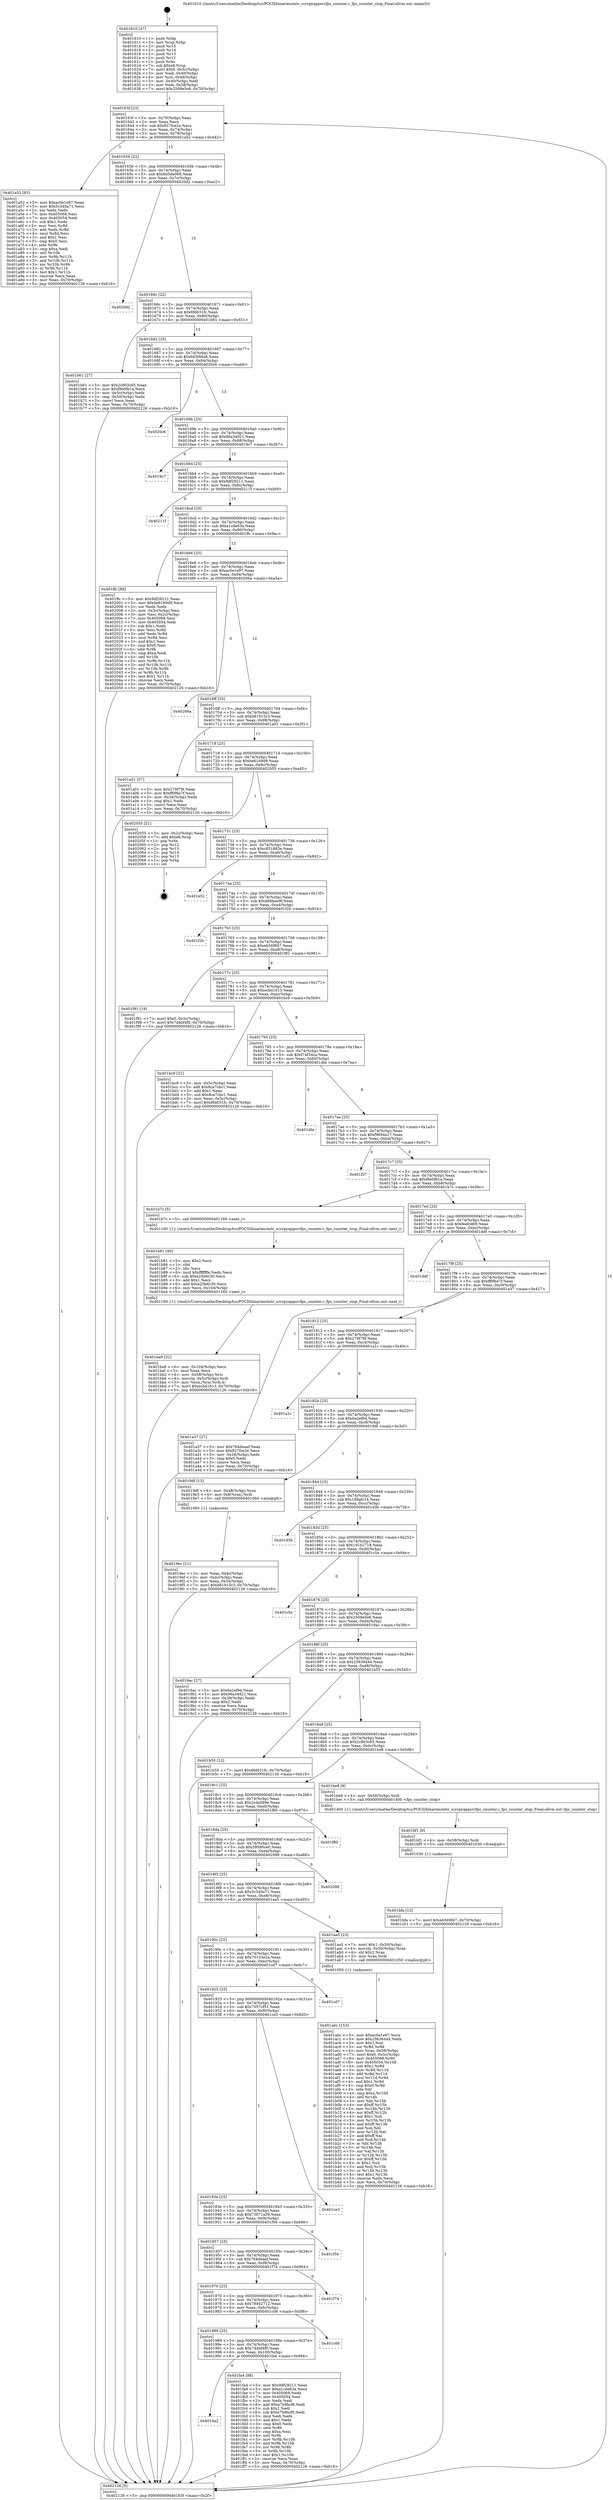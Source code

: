 digraph "0x401610" {
  label = "0x401610 (/mnt/c/Users/mathe/Desktop/tcc/POCII/binaries/extr_scrcpyappsrcfps_counter.c_fps_counter_stop_Final-ollvm.out::main(0))"
  labelloc = "t"
  node[shape=record]

  Entry [label="",width=0.3,height=0.3,shape=circle,fillcolor=black,style=filled]
  "0x40163f" [label="{
     0x40163f [23]\l
     | [instrs]\l
     &nbsp;&nbsp;0x40163f \<+3\>: mov -0x70(%rbp),%eax\l
     &nbsp;&nbsp;0x401642 \<+2\>: mov %eax,%ecx\l
     &nbsp;&nbsp;0x401644 \<+6\>: sub $0x827fce2e,%ecx\l
     &nbsp;&nbsp;0x40164a \<+3\>: mov %eax,-0x74(%rbp)\l
     &nbsp;&nbsp;0x40164d \<+3\>: mov %ecx,-0x78(%rbp)\l
     &nbsp;&nbsp;0x401650 \<+6\>: je 0000000000401a52 \<main+0x442\>\l
  }"]
  "0x401a52" [label="{
     0x401a52 [83]\l
     | [instrs]\l
     &nbsp;&nbsp;0x401a52 \<+5\>: mov $0xac0e1e97,%eax\l
     &nbsp;&nbsp;0x401a57 \<+5\>: mov $0x5c340a71,%ecx\l
     &nbsp;&nbsp;0x401a5c \<+2\>: xor %edx,%edx\l
     &nbsp;&nbsp;0x401a5e \<+7\>: mov 0x405068,%esi\l
     &nbsp;&nbsp;0x401a65 \<+7\>: mov 0x405054,%edi\l
     &nbsp;&nbsp;0x401a6c \<+3\>: sub $0x1,%edx\l
     &nbsp;&nbsp;0x401a6f \<+3\>: mov %esi,%r8d\l
     &nbsp;&nbsp;0x401a72 \<+3\>: add %edx,%r8d\l
     &nbsp;&nbsp;0x401a75 \<+4\>: imul %r8d,%esi\l
     &nbsp;&nbsp;0x401a79 \<+3\>: and $0x1,%esi\l
     &nbsp;&nbsp;0x401a7c \<+3\>: cmp $0x0,%esi\l
     &nbsp;&nbsp;0x401a7f \<+4\>: sete %r9b\l
     &nbsp;&nbsp;0x401a83 \<+3\>: cmp $0xa,%edi\l
     &nbsp;&nbsp;0x401a86 \<+4\>: setl %r10b\l
     &nbsp;&nbsp;0x401a8a \<+3\>: mov %r9b,%r11b\l
     &nbsp;&nbsp;0x401a8d \<+3\>: and %r10b,%r11b\l
     &nbsp;&nbsp;0x401a90 \<+3\>: xor %r10b,%r9b\l
     &nbsp;&nbsp;0x401a93 \<+3\>: or %r9b,%r11b\l
     &nbsp;&nbsp;0x401a96 \<+4\>: test $0x1,%r11b\l
     &nbsp;&nbsp;0x401a9a \<+3\>: cmovne %ecx,%eax\l
     &nbsp;&nbsp;0x401a9d \<+3\>: mov %eax,-0x70(%rbp)\l
     &nbsp;&nbsp;0x401aa0 \<+5\>: jmp 0000000000402126 \<main+0xb16\>\l
  }"]
  "0x401656" [label="{
     0x401656 [22]\l
     | [instrs]\l
     &nbsp;&nbsp;0x401656 \<+5\>: jmp 000000000040165b \<main+0x4b\>\l
     &nbsp;&nbsp;0x40165b \<+3\>: mov -0x74(%rbp),%eax\l
     &nbsp;&nbsp;0x40165e \<+5\>: sub $0x8d5de069,%eax\l
     &nbsp;&nbsp;0x401663 \<+3\>: mov %eax,-0x7c(%rbp)\l
     &nbsp;&nbsp;0x401666 \<+6\>: je 00000000004020d2 \<main+0xac2\>\l
  }"]
  Exit [label="",width=0.3,height=0.3,shape=circle,fillcolor=black,style=filled,peripheries=2]
  "0x4020d2" [label="{
     0x4020d2\l
  }", style=dashed]
  "0x40166c" [label="{
     0x40166c [22]\l
     | [instrs]\l
     &nbsp;&nbsp;0x40166c \<+5\>: jmp 0000000000401671 \<main+0x61\>\l
     &nbsp;&nbsp;0x401671 \<+3\>: mov -0x74(%rbp),%eax\l
     &nbsp;&nbsp;0x401674 \<+5\>: sub $0x8fd631fc,%eax\l
     &nbsp;&nbsp;0x401679 \<+3\>: mov %eax,-0x80(%rbp)\l
     &nbsp;&nbsp;0x40167c \<+6\>: je 0000000000401b61 \<main+0x551\>\l
  }"]
  "0x4019a2" [label="{
     0x4019a2\l
  }", style=dashed]
  "0x401b61" [label="{
     0x401b61 [27]\l
     | [instrs]\l
     &nbsp;&nbsp;0x401b61 \<+5\>: mov $0x2c803c65,%eax\l
     &nbsp;&nbsp;0x401b66 \<+5\>: mov $0xf9e0fb1a,%ecx\l
     &nbsp;&nbsp;0x401b6b \<+3\>: mov -0x5c(%rbp),%edx\l
     &nbsp;&nbsp;0x401b6e \<+3\>: cmp -0x50(%rbp),%edx\l
     &nbsp;&nbsp;0x401b71 \<+3\>: cmovl %ecx,%eax\l
     &nbsp;&nbsp;0x401b74 \<+3\>: mov %eax,-0x70(%rbp)\l
     &nbsp;&nbsp;0x401b77 \<+5\>: jmp 0000000000402126 \<main+0xb16\>\l
  }"]
  "0x401682" [label="{
     0x401682 [25]\l
     | [instrs]\l
     &nbsp;&nbsp;0x401682 \<+5\>: jmp 0000000000401687 \<main+0x77\>\l
     &nbsp;&nbsp;0x401687 \<+3\>: mov -0x74(%rbp),%eax\l
     &nbsp;&nbsp;0x40168a \<+5\>: sub $0x943f46a8,%eax\l
     &nbsp;&nbsp;0x40168f \<+6\>: mov %eax,-0x84(%rbp)\l
     &nbsp;&nbsp;0x401695 \<+6\>: je 00000000004020c6 \<main+0xab6\>\l
  }"]
  "0x401fa4" [label="{
     0x401fa4 [88]\l
     | [instrs]\l
     &nbsp;&nbsp;0x401fa4 \<+5\>: mov $0x9df29211,%eax\l
     &nbsp;&nbsp;0x401fa9 \<+5\>: mov $0xa1cde63a,%ecx\l
     &nbsp;&nbsp;0x401fae \<+7\>: mov 0x405068,%edx\l
     &nbsp;&nbsp;0x401fb5 \<+7\>: mov 0x405054,%esi\l
     &nbsp;&nbsp;0x401fbc \<+2\>: mov %edx,%edi\l
     &nbsp;&nbsp;0x401fbe \<+6\>: add $0xe7b9bcf6,%edi\l
     &nbsp;&nbsp;0x401fc4 \<+3\>: sub $0x1,%edi\l
     &nbsp;&nbsp;0x401fc7 \<+6\>: sub $0xe7b9bcf6,%edi\l
     &nbsp;&nbsp;0x401fcd \<+3\>: imul %edi,%edx\l
     &nbsp;&nbsp;0x401fd0 \<+3\>: and $0x1,%edx\l
     &nbsp;&nbsp;0x401fd3 \<+3\>: cmp $0x0,%edx\l
     &nbsp;&nbsp;0x401fd6 \<+4\>: sete %r8b\l
     &nbsp;&nbsp;0x401fda \<+3\>: cmp $0xa,%esi\l
     &nbsp;&nbsp;0x401fdd \<+4\>: setl %r9b\l
     &nbsp;&nbsp;0x401fe1 \<+3\>: mov %r8b,%r10b\l
     &nbsp;&nbsp;0x401fe4 \<+3\>: and %r9b,%r10b\l
     &nbsp;&nbsp;0x401fe7 \<+3\>: xor %r9b,%r8b\l
     &nbsp;&nbsp;0x401fea \<+3\>: or %r8b,%r10b\l
     &nbsp;&nbsp;0x401fed \<+4\>: test $0x1,%r10b\l
     &nbsp;&nbsp;0x401ff1 \<+3\>: cmovne %ecx,%eax\l
     &nbsp;&nbsp;0x401ff4 \<+3\>: mov %eax,-0x70(%rbp)\l
     &nbsp;&nbsp;0x401ff7 \<+5\>: jmp 0000000000402126 \<main+0xb16\>\l
  }"]
  "0x4020c6" [label="{
     0x4020c6\l
  }", style=dashed]
  "0x40169b" [label="{
     0x40169b [25]\l
     | [instrs]\l
     &nbsp;&nbsp;0x40169b \<+5\>: jmp 00000000004016a0 \<main+0x90\>\l
     &nbsp;&nbsp;0x4016a0 \<+3\>: mov -0x74(%rbp),%eax\l
     &nbsp;&nbsp;0x4016a3 \<+5\>: sub $0x96a34921,%eax\l
     &nbsp;&nbsp;0x4016a8 \<+6\>: mov %eax,-0x88(%rbp)\l
     &nbsp;&nbsp;0x4016ae \<+6\>: je 00000000004019c7 \<main+0x3b7\>\l
  }"]
  "0x401989" [label="{
     0x401989 [25]\l
     | [instrs]\l
     &nbsp;&nbsp;0x401989 \<+5\>: jmp 000000000040198e \<main+0x37e\>\l
     &nbsp;&nbsp;0x40198e \<+3\>: mov -0x74(%rbp),%eax\l
     &nbsp;&nbsp;0x401991 \<+5\>: sub $0x7d4bf4f0,%eax\l
     &nbsp;&nbsp;0x401996 \<+6\>: mov %eax,-0x100(%rbp)\l
     &nbsp;&nbsp;0x40199c \<+6\>: je 0000000000401fa4 \<main+0x994\>\l
  }"]
  "0x4019c7" [label="{
     0x4019c7\l
  }", style=dashed]
  "0x4016b4" [label="{
     0x4016b4 [25]\l
     | [instrs]\l
     &nbsp;&nbsp;0x4016b4 \<+5\>: jmp 00000000004016b9 \<main+0xa9\>\l
     &nbsp;&nbsp;0x4016b9 \<+3\>: mov -0x74(%rbp),%eax\l
     &nbsp;&nbsp;0x4016bc \<+5\>: sub $0x9df29211,%eax\l
     &nbsp;&nbsp;0x4016c1 \<+6\>: mov %eax,-0x8c(%rbp)\l
     &nbsp;&nbsp;0x4016c7 \<+6\>: je 000000000040211f \<main+0xb0f\>\l
  }"]
  "0x401c06" [label="{
     0x401c06\l
  }", style=dashed]
  "0x40211f" [label="{
     0x40211f\l
  }", style=dashed]
  "0x4016cd" [label="{
     0x4016cd [25]\l
     | [instrs]\l
     &nbsp;&nbsp;0x4016cd \<+5\>: jmp 00000000004016d2 \<main+0xc2\>\l
     &nbsp;&nbsp;0x4016d2 \<+3\>: mov -0x74(%rbp),%eax\l
     &nbsp;&nbsp;0x4016d5 \<+5\>: sub $0xa1cde63a,%eax\l
     &nbsp;&nbsp;0x4016da \<+6\>: mov %eax,-0x90(%rbp)\l
     &nbsp;&nbsp;0x4016e0 \<+6\>: je 0000000000401ffc \<main+0x9ec\>\l
  }"]
  "0x401970" [label="{
     0x401970 [25]\l
     | [instrs]\l
     &nbsp;&nbsp;0x401970 \<+5\>: jmp 0000000000401975 \<main+0x365\>\l
     &nbsp;&nbsp;0x401975 \<+3\>: mov -0x74(%rbp),%eax\l
     &nbsp;&nbsp;0x401978 \<+5\>: sub $0x78442712,%eax\l
     &nbsp;&nbsp;0x40197d \<+6\>: mov %eax,-0xfc(%rbp)\l
     &nbsp;&nbsp;0x401983 \<+6\>: je 0000000000401c06 \<main+0x5f6\>\l
  }"]
  "0x401ffc" [label="{
     0x401ffc [89]\l
     | [instrs]\l
     &nbsp;&nbsp;0x401ffc \<+5\>: mov $0x9df29211,%eax\l
     &nbsp;&nbsp;0x402001 \<+5\>: mov $0xbe6169d9,%ecx\l
     &nbsp;&nbsp;0x402006 \<+2\>: xor %edx,%edx\l
     &nbsp;&nbsp;0x402008 \<+3\>: mov -0x3c(%rbp),%esi\l
     &nbsp;&nbsp;0x40200b \<+3\>: mov %esi,-0x2c(%rbp)\l
     &nbsp;&nbsp;0x40200e \<+7\>: mov 0x405068,%esi\l
     &nbsp;&nbsp;0x402015 \<+7\>: mov 0x405054,%edi\l
     &nbsp;&nbsp;0x40201c \<+3\>: sub $0x1,%edx\l
     &nbsp;&nbsp;0x40201f \<+3\>: mov %esi,%r8d\l
     &nbsp;&nbsp;0x402022 \<+3\>: add %edx,%r8d\l
     &nbsp;&nbsp;0x402025 \<+4\>: imul %r8d,%esi\l
     &nbsp;&nbsp;0x402029 \<+3\>: and $0x1,%esi\l
     &nbsp;&nbsp;0x40202c \<+3\>: cmp $0x0,%esi\l
     &nbsp;&nbsp;0x40202f \<+4\>: sete %r9b\l
     &nbsp;&nbsp;0x402033 \<+3\>: cmp $0xa,%edi\l
     &nbsp;&nbsp;0x402036 \<+4\>: setl %r10b\l
     &nbsp;&nbsp;0x40203a \<+3\>: mov %r9b,%r11b\l
     &nbsp;&nbsp;0x40203d \<+3\>: and %r10b,%r11b\l
     &nbsp;&nbsp;0x402040 \<+3\>: xor %r10b,%r9b\l
     &nbsp;&nbsp;0x402043 \<+3\>: or %r9b,%r11b\l
     &nbsp;&nbsp;0x402046 \<+4\>: test $0x1,%r11b\l
     &nbsp;&nbsp;0x40204a \<+3\>: cmovne %ecx,%eax\l
     &nbsp;&nbsp;0x40204d \<+3\>: mov %eax,-0x70(%rbp)\l
     &nbsp;&nbsp;0x402050 \<+5\>: jmp 0000000000402126 \<main+0xb16\>\l
  }"]
  "0x4016e6" [label="{
     0x4016e6 [25]\l
     | [instrs]\l
     &nbsp;&nbsp;0x4016e6 \<+5\>: jmp 00000000004016eb \<main+0xdb\>\l
     &nbsp;&nbsp;0x4016eb \<+3\>: mov -0x74(%rbp),%eax\l
     &nbsp;&nbsp;0x4016ee \<+5\>: sub $0xac0e1e97,%eax\l
     &nbsp;&nbsp;0x4016f3 \<+6\>: mov %eax,-0x94(%rbp)\l
     &nbsp;&nbsp;0x4016f9 \<+6\>: je 000000000040206a \<main+0xa5a\>\l
  }"]
  "0x401f74" [label="{
     0x401f74\l
  }", style=dashed]
  "0x40206a" [label="{
     0x40206a\l
  }", style=dashed]
  "0x4016ff" [label="{
     0x4016ff [25]\l
     | [instrs]\l
     &nbsp;&nbsp;0x4016ff \<+5\>: jmp 0000000000401704 \<main+0xf4\>\l
     &nbsp;&nbsp;0x401704 \<+3\>: mov -0x74(%rbp),%eax\l
     &nbsp;&nbsp;0x401707 \<+5\>: sub $0xb81915c3,%eax\l
     &nbsp;&nbsp;0x40170c \<+6\>: mov %eax,-0x98(%rbp)\l
     &nbsp;&nbsp;0x401712 \<+6\>: je 0000000000401a01 \<main+0x3f1\>\l
  }"]
  "0x401957" [label="{
     0x401957 [25]\l
     | [instrs]\l
     &nbsp;&nbsp;0x401957 \<+5\>: jmp 000000000040195c \<main+0x34c\>\l
     &nbsp;&nbsp;0x40195c \<+3\>: mov -0x74(%rbp),%eax\l
     &nbsp;&nbsp;0x40195f \<+5\>: sub $0x764deaaf,%eax\l
     &nbsp;&nbsp;0x401964 \<+6\>: mov %eax,-0xf8(%rbp)\l
     &nbsp;&nbsp;0x40196a \<+6\>: je 0000000000401f74 \<main+0x964\>\l
  }"]
  "0x401a01" [label="{
     0x401a01 [27]\l
     | [instrs]\l
     &nbsp;&nbsp;0x401a01 \<+5\>: mov $0x279f7f9,%eax\l
     &nbsp;&nbsp;0x401a06 \<+5\>: mov $0xff0f6e7f,%ecx\l
     &nbsp;&nbsp;0x401a0b \<+3\>: mov -0x34(%rbp),%edx\l
     &nbsp;&nbsp;0x401a0e \<+3\>: cmp $0x1,%edx\l
     &nbsp;&nbsp;0x401a11 \<+3\>: cmovl %ecx,%eax\l
     &nbsp;&nbsp;0x401a14 \<+3\>: mov %eax,-0x70(%rbp)\l
     &nbsp;&nbsp;0x401a17 \<+5\>: jmp 0000000000402126 \<main+0xb16\>\l
  }"]
  "0x401718" [label="{
     0x401718 [25]\l
     | [instrs]\l
     &nbsp;&nbsp;0x401718 \<+5\>: jmp 000000000040171d \<main+0x10d\>\l
     &nbsp;&nbsp;0x40171d \<+3\>: mov -0x74(%rbp),%eax\l
     &nbsp;&nbsp;0x401720 \<+5\>: sub $0xbe6169d9,%eax\l
     &nbsp;&nbsp;0x401725 \<+6\>: mov %eax,-0x9c(%rbp)\l
     &nbsp;&nbsp;0x40172b \<+6\>: je 0000000000402055 \<main+0xa45\>\l
  }"]
  "0x401f56" [label="{
     0x401f56\l
  }", style=dashed]
  "0x402055" [label="{
     0x402055 [21]\l
     | [instrs]\l
     &nbsp;&nbsp;0x402055 \<+3\>: mov -0x2c(%rbp),%eax\l
     &nbsp;&nbsp;0x402058 \<+7\>: add $0xe8,%rsp\l
     &nbsp;&nbsp;0x40205f \<+1\>: pop %rbx\l
     &nbsp;&nbsp;0x402060 \<+2\>: pop %r12\l
     &nbsp;&nbsp;0x402062 \<+2\>: pop %r13\l
     &nbsp;&nbsp;0x402064 \<+2\>: pop %r14\l
     &nbsp;&nbsp;0x402066 \<+2\>: pop %r15\l
     &nbsp;&nbsp;0x402068 \<+1\>: pop %rbp\l
     &nbsp;&nbsp;0x402069 \<+1\>: ret\l
  }"]
  "0x401731" [label="{
     0x401731 [25]\l
     | [instrs]\l
     &nbsp;&nbsp;0x401731 \<+5\>: jmp 0000000000401736 \<main+0x126\>\l
     &nbsp;&nbsp;0x401736 \<+3\>: mov -0x74(%rbp),%eax\l
     &nbsp;&nbsp;0x401739 \<+5\>: sub $0xc851883e,%eax\l
     &nbsp;&nbsp;0x40173e \<+6\>: mov %eax,-0xa0(%rbp)\l
     &nbsp;&nbsp;0x401744 \<+6\>: je 0000000000401e52 \<main+0x842\>\l
  }"]
  "0x40193e" [label="{
     0x40193e [25]\l
     | [instrs]\l
     &nbsp;&nbsp;0x40193e \<+5\>: jmp 0000000000401943 \<main+0x333\>\l
     &nbsp;&nbsp;0x401943 \<+3\>: mov -0x74(%rbp),%eax\l
     &nbsp;&nbsp;0x401946 \<+5\>: sub $0x73871a39,%eax\l
     &nbsp;&nbsp;0x40194b \<+6\>: mov %eax,-0xf4(%rbp)\l
     &nbsp;&nbsp;0x401951 \<+6\>: je 0000000000401f56 \<main+0x946\>\l
  }"]
  "0x401e52" [label="{
     0x401e52\l
  }", style=dashed]
  "0x40174a" [label="{
     0x40174a [25]\l
     | [instrs]\l
     &nbsp;&nbsp;0x40174a \<+5\>: jmp 000000000040174f \<main+0x13f\>\l
     &nbsp;&nbsp;0x40174f \<+3\>: mov -0x74(%rbp),%eax\l
     &nbsp;&nbsp;0x401752 \<+5\>: sub $0xd66bae9f,%eax\l
     &nbsp;&nbsp;0x401757 \<+6\>: mov %eax,-0xa4(%rbp)\l
     &nbsp;&nbsp;0x40175d \<+6\>: je 0000000000401f2b \<main+0x91b\>\l
  }"]
  "0x401ce3" [label="{
     0x401ce3\l
  }", style=dashed]
  "0x401f2b" [label="{
     0x401f2b\l
  }", style=dashed]
  "0x401763" [label="{
     0x401763 [25]\l
     | [instrs]\l
     &nbsp;&nbsp;0x401763 \<+5\>: jmp 0000000000401768 \<main+0x158\>\l
     &nbsp;&nbsp;0x401768 \<+3\>: mov -0x74(%rbp),%eax\l
     &nbsp;&nbsp;0x40176b \<+5\>: sub $0xeb569f47,%eax\l
     &nbsp;&nbsp;0x401770 \<+6\>: mov %eax,-0xa8(%rbp)\l
     &nbsp;&nbsp;0x401776 \<+6\>: je 0000000000401f91 \<main+0x981\>\l
  }"]
  "0x401925" [label="{
     0x401925 [25]\l
     | [instrs]\l
     &nbsp;&nbsp;0x401925 \<+5\>: jmp 000000000040192a \<main+0x31a\>\l
     &nbsp;&nbsp;0x40192a \<+3\>: mov -0x74(%rbp),%eax\l
     &nbsp;&nbsp;0x40192d \<+5\>: sub $0x7057cf51,%eax\l
     &nbsp;&nbsp;0x401932 \<+6\>: mov %eax,-0xf0(%rbp)\l
     &nbsp;&nbsp;0x401938 \<+6\>: je 0000000000401ce3 \<main+0x6d3\>\l
  }"]
  "0x401f91" [label="{
     0x401f91 [19]\l
     | [instrs]\l
     &nbsp;&nbsp;0x401f91 \<+7\>: movl $0x0,-0x3c(%rbp)\l
     &nbsp;&nbsp;0x401f98 \<+7\>: movl $0x7d4bf4f0,-0x70(%rbp)\l
     &nbsp;&nbsp;0x401f9f \<+5\>: jmp 0000000000402126 \<main+0xb16\>\l
  }"]
  "0x40177c" [label="{
     0x40177c [25]\l
     | [instrs]\l
     &nbsp;&nbsp;0x40177c \<+5\>: jmp 0000000000401781 \<main+0x171\>\l
     &nbsp;&nbsp;0x401781 \<+3\>: mov -0x74(%rbp),%eax\l
     &nbsp;&nbsp;0x401784 \<+5\>: sub $0xecbd1613,%eax\l
     &nbsp;&nbsp;0x401789 \<+6\>: mov %eax,-0xac(%rbp)\l
     &nbsp;&nbsp;0x40178f \<+6\>: je 0000000000401bc9 \<main+0x5b9\>\l
  }"]
  "0x401cd7" [label="{
     0x401cd7\l
  }", style=dashed]
  "0x401bc9" [label="{
     0x401bc9 [31]\l
     | [instrs]\l
     &nbsp;&nbsp;0x401bc9 \<+3\>: mov -0x5c(%rbp),%eax\l
     &nbsp;&nbsp;0x401bcc \<+5\>: add $0x8ca7cbc1,%eax\l
     &nbsp;&nbsp;0x401bd1 \<+3\>: add $0x1,%eax\l
     &nbsp;&nbsp;0x401bd4 \<+5\>: sub $0x8ca7cbc1,%eax\l
     &nbsp;&nbsp;0x401bd9 \<+3\>: mov %eax,-0x5c(%rbp)\l
     &nbsp;&nbsp;0x401bdc \<+7\>: movl $0x8fd631fc,-0x70(%rbp)\l
     &nbsp;&nbsp;0x401be3 \<+5\>: jmp 0000000000402126 \<main+0xb16\>\l
  }"]
  "0x401795" [label="{
     0x401795 [25]\l
     | [instrs]\l
     &nbsp;&nbsp;0x401795 \<+5\>: jmp 000000000040179a \<main+0x18a\>\l
     &nbsp;&nbsp;0x40179a \<+3\>: mov -0x74(%rbp),%eax\l
     &nbsp;&nbsp;0x40179d \<+5\>: sub $0xf74f34ca,%eax\l
     &nbsp;&nbsp;0x4017a2 \<+6\>: mov %eax,-0xb0(%rbp)\l
     &nbsp;&nbsp;0x4017a8 \<+6\>: je 0000000000401dfa \<main+0x7ea\>\l
  }"]
  "0x401bfa" [label="{
     0x401bfa [12]\l
     | [instrs]\l
     &nbsp;&nbsp;0x401bfa \<+7\>: movl $0xeb569f47,-0x70(%rbp)\l
     &nbsp;&nbsp;0x401c01 \<+5\>: jmp 0000000000402126 \<main+0xb16\>\l
  }"]
  "0x401dfa" [label="{
     0x401dfa\l
  }", style=dashed]
  "0x4017ae" [label="{
     0x4017ae [25]\l
     | [instrs]\l
     &nbsp;&nbsp;0x4017ae \<+5\>: jmp 00000000004017b3 \<main+0x1a3\>\l
     &nbsp;&nbsp;0x4017b3 \<+3\>: mov -0x74(%rbp),%eax\l
     &nbsp;&nbsp;0x4017b6 \<+5\>: sub $0xf9694a17,%eax\l
     &nbsp;&nbsp;0x4017bb \<+6\>: mov %eax,-0xb4(%rbp)\l
     &nbsp;&nbsp;0x4017c1 \<+6\>: je 0000000000401f37 \<main+0x927\>\l
  }"]
  "0x401bf1" [label="{
     0x401bf1 [9]\l
     | [instrs]\l
     &nbsp;&nbsp;0x401bf1 \<+4\>: mov -0x58(%rbp),%rdi\l
     &nbsp;&nbsp;0x401bf5 \<+5\>: call 0000000000401030 \<free@plt\>\l
     | [calls]\l
     &nbsp;&nbsp;0x401030 \{1\} (unknown)\l
  }"]
  "0x401f37" [label="{
     0x401f37\l
  }", style=dashed]
  "0x4017c7" [label="{
     0x4017c7 [25]\l
     | [instrs]\l
     &nbsp;&nbsp;0x4017c7 \<+5\>: jmp 00000000004017cc \<main+0x1bc\>\l
     &nbsp;&nbsp;0x4017cc \<+3\>: mov -0x74(%rbp),%eax\l
     &nbsp;&nbsp;0x4017cf \<+5\>: sub $0xf9e0fb1a,%eax\l
     &nbsp;&nbsp;0x4017d4 \<+6\>: mov %eax,-0xb8(%rbp)\l
     &nbsp;&nbsp;0x4017da \<+6\>: je 0000000000401b7c \<main+0x56c\>\l
  }"]
  "0x401ba9" [label="{
     0x401ba9 [32]\l
     | [instrs]\l
     &nbsp;&nbsp;0x401ba9 \<+6\>: mov -0x104(%rbp),%ecx\l
     &nbsp;&nbsp;0x401baf \<+3\>: imul %eax,%ecx\l
     &nbsp;&nbsp;0x401bb2 \<+4\>: mov -0x58(%rbp),%rsi\l
     &nbsp;&nbsp;0x401bb6 \<+4\>: movslq -0x5c(%rbp),%rdi\l
     &nbsp;&nbsp;0x401bba \<+3\>: mov %ecx,(%rsi,%rdi,4)\l
     &nbsp;&nbsp;0x401bbd \<+7\>: movl $0xecbd1613,-0x70(%rbp)\l
     &nbsp;&nbsp;0x401bc4 \<+5\>: jmp 0000000000402126 \<main+0xb16\>\l
  }"]
  "0x401b7c" [label="{
     0x401b7c [5]\l
     | [instrs]\l
     &nbsp;&nbsp;0x401b7c \<+5\>: call 0000000000401160 \<next_i\>\l
     | [calls]\l
     &nbsp;&nbsp;0x401160 \{1\} (/mnt/c/Users/mathe/Desktop/tcc/POCII/binaries/extr_scrcpyappsrcfps_counter.c_fps_counter_stop_Final-ollvm.out::next_i)\l
  }"]
  "0x4017e0" [label="{
     0x4017e0 [25]\l
     | [instrs]\l
     &nbsp;&nbsp;0x4017e0 \<+5\>: jmp 00000000004017e5 \<main+0x1d5\>\l
     &nbsp;&nbsp;0x4017e5 \<+3\>: mov -0x74(%rbp),%eax\l
     &nbsp;&nbsp;0x4017e8 \<+5\>: sub $0xfeefcd69,%eax\l
     &nbsp;&nbsp;0x4017ed \<+6\>: mov %eax,-0xbc(%rbp)\l
     &nbsp;&nbsp;0x4017f3 \<+6\>: je 0000000000401ddf \<main+0x7cf\>\l
  }"]
  "0x401b81" [label="{
     0x401b81 [40]\l
     | [instrs]\l
     &nbsp;&nbsp;0x401b81 \<+5\>: mov $0x2,%ecx\l
     &nbsp;&nbsp;0x401b86 \<+1\>: cltd\l
     &nbsp;&nbsp;0x401b87 \<+2\>: idiv %ecx\l
     &nbsp;&nbsp;0x401b89 \<+6\>: imul $0xfffffffe,%edx,%ecx\l
     &nbsp;&nbsp;0x401b8f \<+6\>: sub $0xe25b6c30,%ecx\l
     &nbsp;&nbsp;0x401b95 \<+3\>: add $0x1,%ecx\l
     &nbsp;&nbsp;0x401b98 \<+6\>: add $0xe25b6c30,%ecx\l
     &nbsp;&nbsp;0x401b9e \<+6\>: mov %ecx,-0x104(%rbp)\l
     &nbsp;&nbsp;0x401ba4 \<+5\>: call 0000000000401160 \<next_i\>\l
     | [calls]\l
     &nbsp;&nbsp;0x401160 \{1\} (/mnt/c/Users/mathe/Desktop/tcc/POCII/binaries/extr_scrcpyappsrcfps_counter.c_fps_counter_stop_Final-ollvm.out::next_i)\l
  }"]
  "0x401ddf" [label="{
     0x401ddf\l
  }", style=dashed]
  "0x4017f9" [label="{
     0x4017f9 [25]\l
     | [instrs]\l
     &nbsp;&nbsp;0x4017f9 \<+5\>: jmp 00000000004017fe \<main+0x1ee\>\l
     &nbsp;&nbsp;0x4017fe \<+3\>: mov -0x74(%rbp),%eax\l
     &nbsp;&nbsp;0x401801 \<+5\>: sub $0xff0f6e7f,%eax\l
     &nbsp;&nbsp;0x401806 \<+6\>: mov %eax,-0xc0(%rbp)\l
     &nbsp;&nbsp;0x40180c \<+6\>: je 0000000000401a37 \<main+0x427\>\l
  }"]
  "0x401abc" [label="{
     0x401abc [153]\l
     | [instrs]\l
     &nbsp;&nbsp;0x401abc \<+5\>: mov $0xac0e1e97,%ecx\l
     &nbsp;&nbsp;0x401ac1 \<+5\>: mov $0x25636444,%edx\l
     &nbsp;&nbsp;0x401ac6 \<+3\>: mov $0x1,%sil\l
     &nbsp;&nbsp;0x401ac9 \<+3\>: xor %r8d,%r8d\l
     &nbsp;&nbsp;0x401acc \<+4\>: mov %rax,-0x58(%rbp)\l
     &nbsp;&nbsp;0x401ad0 \<+7\>: movl $0x0,-0x5c(%rbp)\l
     &nbsp;&nbsp;0x401ad7 \<+8\>: mov 0x405068,%r9d\l
     &nbsp;&nbsp;0x401adf \<+8\>: mov 0x405054,%r10d\l
     &nbsp;&nbsp;0x401ae7 \<+4\>: sub $0x1,%r8d\l
     &nbsp;&nbsp;0x401aeb \<+3\>: mov %r9d,%r11d\l
     &nbsp;&nbsp;0x401aee \<+3\>: add %r8d,%r11d\l
     &nbsp;&nbsp;0x401af1 \<+4\>: imul %r11d,%r9d\l
     &nbsp;&nbsp;0x401af5 \<+4\>: and $0x1,%r9d\l
     &nbsp;&nbsp;0x401af9 \<+4\>: cmp $0x0,%r9d\l
     &nbsp;&nbsp;0x401afd \<+3\>: sete %bl\l
     &nbsp;&nbsp;0x401b00 \<+4\>: cmp $0xa,%r10d\l
     &nbsp;&nbsp;0x401b04 \<+4\>: setl %r14b\l
     &nbsp;&nbsp;0x401b08 \<+3\>: mov %bl,%r15b\l
     &nbsp;&nbsp;0x401b0b \<+4\>: xor $0xff,%r15b\l
     &nbsp;&nbsp;0x401b0f \<+3\>: mov %r14b,%r12b\l
     &nbsp;&nbsp;0x401b12 \<+4\>: xor $0xff,%r12b\l
     &nbsp;&nbsp;0x401b16 \<+4\>: xor $0x1,%sil\l
     &nbsp;&nbsp;0x401b1a \<+3\>: mov %r15b,%r13b\l
     &nbsp;&nbsp;0x401b1d \<+4\>: and $0xff,%r13b\l
     &nbsp;&nbsp;0x401b21 \<+3\>: and %sil,%bl\l
     &nbsp;&nbsp;0x401b24 \<+3\>: mov %r12b,%al\l
     &nbsp;&nbsp;0x401b27 \<+2\>: and $0xff,%al\l
     &nbsp;&nbsp;0x401b29 \<+3\>: and %sil,%r14b\l
     &nbsp;&nbsp;0x401b2c \<+3\>: or %bl,%r13b\l
     &nbsp;&nbsp;0x401b2f \<+3\>: or %r14b,%al\l
     &nbsp;&nbsp;0x401b32 \<+3\>: xor %al,%r13b\l
     &nbsp;&nbsp;0x401b35 \<+3\>: or %r12b,%r15b\l
     &nbsp;&nbsp;0x401b38 \<+4\>: xor $0xff,%r15b\l
     &nbsp;&nbsp;0x401b3c \<+4\>: or $0x1,%sil\l
     &nbsp;&nbsp;0x401b40 \<+3\>: and %sil,%r15b\l
     &nbsp;&nbsp;0x401b43 \<+3\>: or %r15b,%r13b\l
     &nbsp;&nbsp;0x401b46 \<+4\>: test $0x1,%r13b\l
     &nbsp;&nbsp;0x401b4a \<+3\>: cmovne %edx,%ecx\l
     &nbsp;&nbsp;0x401b4d \<+3\>: mov %ecx,-0x70(%rbp)\l
     &nbsp;&nbsp;0x401b50 \<+5\>: jmp 0000000000402126 \<main+0xb16\>\l
  }"]
  "0x401a37" [label="{
     0x401a37 [27]\l
     | [instrs]\l
     &nbsp;&nbsp;0x401a37 \<+5\>: mov $0x764deaaf,%eax\l
     &nbsp;&nbsp;0x401a3c \<+5\>: mov $0x827fce2e,%ecx\l
     &nbsp;&nbsp;0x401a41 \<+3\>: mov -0x34(%rbp),%edx\l
     &nbsp;&nbsp;0x401a44 \<+3\>: cmp $0x0,%edx\l
     &nbsp;&nbsp;0x401a47 \<+3\>: cmove %ecx,%eax\l
     &nbsp;&nbsp;0x401a4a \<+3\>: mov %eax,-0x70(%rbp)\l
     &nbsp;&nbsp;0x401a4d \<+5\>: jmp 0000000000402126 \<main+0xb16\>\l
  }"]
  "0x401812" [label="{
     0x401812 [25]\l
     | [instrs]\l
     &nbsp;&nbsp;0x401812 \<+5\>: jmp 0000000000401817 \<main+0x207\>\l
     &nbsp;&nbsp;0x401817 \<+3\>: mov -0x74(%rbp),%eax\l
     &nbsp;&nbsp;0x40181a \<+5\>: sub $0x279f7f9,%eax\l
     &nbsp;&nbsp;0x40181f \<+6\>: mov %eax,-0xc4(%rbp)\l
     &nbsp;&nbsp;0x401825 \<+6\>: je 0000000000401a1c \<main+0x40c\>\l
  }"]
  "0x40190c" [label="{
     0x40190c [25]\l
     | [instrs]\l
     &nbsp;&nbsp;0x40190c \<+5\>: jmp 0000000000401911 \<main+0x301\>\l
     &nbsp;&nbsp;0x401911 \<+3\>: mov -0x74(%rbp),%eax\l
     &nbsp;&nbsp;0x401914 \<+5\>: sub $0x70153e2a,%eax\l
     &nbsp;&nbsp;0x401919 \<+6\>: mov %eax,-0xec(%rbp)\l
     &nbsp;&nbsp;0x40191f \<+6\>: je 0000000000401cd7 \<main+0x6c7\>\l
  }"]
  "0x401a1c" [label="{
     0x401a1c\l
  }", style=dashed]
  "0x40182b" [label="{
     0x40182b [25]\l
     | [instrs]\l
     &nbsp;&nbsp;0x40182b \<+5\>: jmp 0000000000401830 \<main+0x220\>\l
     &nbsp;&nbsp;0x401830 \<+3\>: mov -0x74(%rbp),%eax\l
     &nbsp;&nbsp;0x401833 \<+5\>: sub $0x6a2ef94,%eax\l
     &nbsp;&nbsp;0x401838 \<+6\>: mov %eax,-0xc8(%rbp)\l
     &nbsp;&nbsp;0x40183e \<+6\>: je 00000000004019df \<main+0x3cf\>\l
  }"]
  "0x401aa5" [label="{
     0x401aa5 [23]\l
     | [instrs]\l
     &nbsp;&nbsp;0x401aa5 \<+7\>: movl $0x1,-0x50(%rbp)\l
     &nbsp;&nbsp;0x401aac \<+4\>: movslq -0x50(%rbp),%rax\l
     &nbsp;&nbsp;0x401ab0 \<+4\>: shl $0x2,%rax\l
     &nbsp;&nbsp;0x401ab4 \<+3\>: mov %rax,%rdi\l
     &nbsp;&nbsp;0x401ab7 \<+5\>: call 0000000000401050 \<malloc@plt\>\l
     | [calls]\l
     &nbsp;&nbsp;0x401050 \{1\} (unknown)\l
  }"]
  "0x4019df" [label="{
     0x4019df [13]\l
     | [instrs]\l
     &nbsp;&nbsp;0x4019df \<+4\>: mov -0x48(%rbp),%rax\l
     &nbsp;&nbsp;0x4019e3 \<+4\>: mov 0x8(%rax),%rdi\l
     &nbsp;&nbsp;0x4019e7 \<+5\>: call 0000000000401060 \<atoi@plt\>\l
     | [calls]\l
     &nbsp;&nbsp;0x401060 \{1\} (unknown)\l
  }"]
  "0x401844" [label="{
     0x401844 [25]\l
     | [instrs]\l
     &nbsp;&nbsp;0x401844 \<+5\>: jmp 0000000000401849 \<main+0x239\>\l
     &nbsp;&nbsp;0x401849 \<+3\>: mov -0x74(%rbp),%eax\l
     &nbsp;&nbsp;0x40184c \<+5\>: sub $0x189afc14,%eax\l
     &nbsp;&nbsp;0x401851 \<+6\>: mov %eax,-0xcc(%rbp)\l
     &nbsp;&nbsp;0x401857 \<+6\>: je 0000000000401d3b \<main+0x72b\>\l
  }"]
  "0x4018f3" [label="{
     0x4018f3 [25]\l
     | [instrs]\l
     &nbsp;&nbsp;0x4018f3 \<+5\>: jmp 00000000004018f8 \<main+0x2e8\>\l
     &nbsp;&nbsp;0x4018f8 \<+3\>: mov -0x74(%rbp),%eax\l
     &nbsp;&nbsp;0x4018fb \<+5\>: sub $0x5c340a71,%eax\l
     &nbsp;&nbsp;0x401900 \<+6\>: mov %eax,-0xe8(%rbp)\l
     &nbsp;&nbsp;0x401906 \<+6\>: je 0000000000401aa5 \<main+0x495\>\l
  }"]
  "0x401d3b" [label="{
     0x401d3b\l
  }", style=dashed]
  "0x40185d" [label="{
     0x40185d [25]\l
     | [instrs]\l
     &nbsp;&nbsp;0x40185d \<+5\>: jmp 0000000000401862 \<main+0x252\>\l
     &nbsp;&nbsp;0x401862 \<+3\>: mov -0x74(%rbp),%eax\l
     &nbsp;&nbsp;0x401865 \<+5\>: sub $0x191b2718,%eax\l
     &nbsp;&nbsp;0x40186a \<+6\>: mov %eax,-0xd0(%rbp)\l
     &nbsp;&nbsp;0x401870 \<+6\>: je 0000000000401c5e \<main+0x64e\>\l
  }"]
  "0x402098" [label="{
     0x402098\l
  }", style=dashed]
  "0x401c5e" [label="{
     0x401c5e\l
  }", style=dashed]
  "0x401876" [label="{
     0x401876 [25]\l
     | [instrs]\l
     &nbsp;&nbsp;0x401876 \<+5\>: jmp 000000000040187b \<main+0x26b\>\l
     &nbsp;&nbsp;0x40187b \<+3\>: mov -0x74(%rbp),%eax\l
     &nbsp;&nbsp;0x40187e \<+5\>: sub $0x2509e5e8,%eax\l
     &nbsp;&nbsp;0x401883 \<+6\>: mov %eax,-0xd4(%rbp)\l
     &nbsp;&nbsp;0x401889 \<+6\>: je 00000000004019ac \<main+0x39c\>\l
  }"]
  "0x4018da" [label="{
     0x4018da [25]\l
     | [instrs]\l
     &nbsp;&nbsp;0x4018da \<+5\>: jmp 00000000004018df \<main+0x2cf\>\l
     &nbsp;&nbsp;0x4018df \<+3\>: mov -0x74(%rbp),%eax\l
     &nbsp;&nbsp;0x4018e2 \<+5\>: sub $0x59580ce0,%eax\l
     &nbsp;&nbsp;0x4018e7 \<+6\>: mov %eax,-0xe4(%rbp)\l
     &nbsp;&nbsp;0x4018ed \<+6\>: je 0000000000402098 \<main+0xa88\>\l
  }"]
  "0x4019ac" [label="{
     0x4019ac [27]\l
     | [instrs]\l
     &nbsp;&nbsp;0x4019ac \<+5\>: mov $0x6a2ef94,%eax\l
     &nbsp;&nbsp;0x4019b1 \<+5\>: mov $0x96a34921,%ecx\l
     &nbsp;&nbsp;0x4019b6 \<+3\>: mov -0x38(%rbp),%edx\l
     &nbsp;&nbsp;0x4019b9 \<+3\>: cmp $0x2,%edx\l
     &nbsp;&nbsp;0x4019bc \<+3\>: cmovne %ecx,%eax\l
     &nbsp;&nbsp;0x4019bf \<+3\>: mov %eax,-0x70(%rbp)\l
     &nbsp;&nbsp;0x4019c2 \<+5\>: jmp 0000000000402126 \<main+0xb16\>\l
  }"]
  "0x40188f" [label="{
     0x40188f [25]\l
     | [instrs]\l
     &nbsp;&nbsp;0x40188f \<+5\>: jmp 0000000000401894 \<main+0x284\>\l
     &nbsp;&nbsp;0x401894 \<+3\>: mov -0x74(%rbp),%eax\l
     &nbsp;&nbsp;0x401897 \<+5\>: sub $0x25636444,%eax\l
     &nbsp;&nbsp;0x40189c \<+6\>: mov %eax,-0xd8(%rbp)\l
     &nbsp;&nbsp;0x4018a2 \<+6\>: je 0000000000401b55 \<main+0x545\>\l
  }"]
  "0x402126" [label="{
     0x402126 [5]\l
     | [instrs]\l
     &nbsp;&nbsp;0x402126 \<+5\>: jmp 000000000040163f \<main+0x2f\>\l
  }"]
  "0x401610" [label="{
     0x401610 [47]\l
     | [instrs]\l
     &nbsp;&nbsp;0x401610 \<+1\>: push %rbp\l
     &nbsp;&nbsp;0x401611 \<+3\>: mov %rsp,%rbp\l
     &nbsp;&nbsp;0x401614 \<+2\>: push %r15\l
     &nbsp;&nbsp;0x401616 \<+2\>: push %r14\l
     &nbsp;&nbsp;0x401618 \<+2\>: push %r13\l
     &nbsp;&nbsp;0x40161a \<+2\>: push %r12\l
     &nbsp;&nbsp;0x40161c \<+1\>: push %rbx\l
     &nbsp;&nbsp;0x40161d \<+7\>: sub $0xe8,%rsp\l
     &nbsp;&nbsp;0x401624 \<+7\>: movl $0x0,-0x3c(%rbp)\l
     &nbsp;&nbsp;0x40162b \<+3\>: mov %edi,-0x40(%rbp)\l
     &nbsp;&nbsp;0x40162e \<+4\>: mov %rsi,-0x48(%rbp)\l
     &nbsp;&nbsp;0x401632 \<+3\>: mov -0x40(%rbp),%edi\l
     &nbsp;&nbsp;0x401635 \<+3\>: mov %edi,-0x38(%rbp)\l
     &nbsp;&nbsp;0x401638 \<+7\>: movl $0x2509e5e8,-0x70(%rbp)\l
  }"]
  "0x4019ec" [label="{
     0x4019ec [21]\l
     | [instrs]\l
     &nbsp;&nbsp;0x4019ec \<+3\>: mov %eax,-0x4c(%rbp)\l
     &nbsp;&nbsp;0x4019ef \<+3\>: mov -0x4c(%rbp),%eax\l
     &nbsp;&nbsp;0x4019f2 \<+3\>: mov %eax,-0x34(%rbp)\l
     &nbsp;&nbsp;0x4019f5 \<+7\>: movl $0xb81915c3,-0x70(%rbp)\l
     &nbsp;&nbsp;0x4019fc \<+5\>: jmp 0000000000402126 \<main+0xb16\>\l
  }"]
  "0x401f80" [label="{
     0x401f80\l
  }", style=dashed]
  "0x401b55" [label="{
     0x401b55 [12]\l
     | [instrs]\l
     &nbsp;&nbsp;0x401b55 \<+7\>: movl $0x8fd631fc,-0x70(%rbp)\l
     &nbsp;&nbsp;0x401b5c \<+5\>: jmp 0000000000402126 \<main+0xb16\>\l
  }"]
  "0x4018a8" [label="{
     0x4018a8 [25]\l
     | [instrs]\l
     &nbsp;&nbsp;0x4018a8 \<+5\>: jmp 00000000004018ad \<main+0x29d\>\l
     &nbsp;&nbsp;0x4018ad \<+3\>: mov -0x74(%rbp),%eax\l
     &nbsp;&nbsp;0x4018b0 \<+5\>: sub $0x2c803c65,%eax\l
     &nbsp;&nbsp;0x4018b5 \<+6\>: mov %eax,-0xdc(%rbp)\l
     &nbsp;&nbsp;0x4018bb \<+6\>: je 0000000000401be8 \<main+0x5d8\>\l
  }"]
  "0x4018c1" [label="{
     0x4018c1 [25]\l
     | [instrs]\l
     &nbsp;&nbsp;0x4018c1 \<+5\>: jmp 00000000004018c6 \<main+0x2b6\>\l
     &nbsp;&nbsp;0x4018c6 \<+3\>: mov -0x74(%rbp),%eax\l
     &nbsp;&nbsp;0x4018c9 \<+5\>: sub $0x2cda589e,%eax\l
     &nbsp;&nbsp;0x4018ce \<+6\>: mov %eax,-0xe0(%rbp)\l
     &nbsp;&nbsp;0x4018d4 \<+6\>: je 0000000000401f80 \<main+0x970\>\l
  }"]
  "0x401be8" [label="{
     0x401be8 [9]\l
     | [instrs]\l
     &nbsp;&nbsp;0x401be8 \<+4\>: mov -0x58(%rbp),%rdi\l
     &nbsp;&nbsp;0x401bec \<+5\>: call 0000000000401400 \<fps_counter_stop\>\l
     | [calls]\l
     &nbsp;&nbsp;0x401400 \{1\} (/mnt/c/Users/mathe/Desktop/tcc/POCII/binaries/extr_scrcpyappsrcfps_counter.c_fps_counter_stop_Final-ollvm.out::fps_counter_stop)\l
  }"]
  Entry -> "0x401610" [label=" 1"]
  "0x40163f" -> "0x401a52" [label=" 1"]
  "0x40163f" -> "0x401656" [label=" 15"]
  "0x402055" -> Exit [label=" 1"]
  "0x401656" -> "0x4020d2" [label=" 0"]
  "0x401656" -> "0x40166c" [label=" 15"]
  "0x401ffc" -> "0x402126" [label=" 1"]
  "0x40166c" -> "0x401b61" [label=" 2"]
  "0x40166c" -> "0x401682" [label=" 13"]
  "0x401fa4" -> "0x402126" [label=" 1"]
  "0x401682" -> "0x4020c6" [label=" 0"]
  "0x401682" -> "0x40169b" [label=" 13"]
  "0x401989" -> "0x4019a2" [label=" 0"]
  "0x40169b" -> "0x4019c7" [label=" 0"]
  "0x40169b" -> "0x4016b4" [label=" 13"]
  "0x401989" -> "0x401fa4" [label=" 1"]
  "0x4016b4" -> "0x40211f" [label=" 0"]
  "0x4016b4" -> "0x4016cd" [label=" 13"]
  "0x401970" -> "0x401989" [label=" 1"]
  "0x4016cd" -> "0x401ffc" [label=" 1"]
  "0x4016cd" -> "0x4016e6" [label=" 12"]
  "0x401970" -> "0x401c06" [label=" 0"]
  "0x4016e6" -> "0x40206a" [label=" 0"]
  "0x4016e6" -> "0x4016ff" [label=" 12"]
  "0x401957" -> "0x401970" [label=" 1"]
  "0x4016ff" -> "0x401a01" [label=" 1"]
  "0x4016ff" -> "0x401718" [label=" 11"]
  "0x401957" -> "0x401f74" [label=" 0"]
  "0x401718" -> "0x402055" [label=" 1"]
  "0x401718" -> "0x401731" [label=" 10"]
  "0x40193e" -> "0x401957" [label=" 1"]
  "0x401731" -> "0x401e52" [label=" 0"]
  "0x401731" -> "0x40174a" [label=" 10"]
  "0x40193e" -> "0x401f56" [label=" 0"]
  "0x40174a" -> "0x401f2b" [label=" 0"]
  "0x40174a" -> "0x401763" [label=" 10"]
  "0x401925" -> "0x40193e" [label=" 1"]
  "0x401763" -> "0x401f91" [label=" 1"]
  "0x401763" -> "0x40177c" [label=" 9"]
  "0x401925" -> "0x401ce3" [label=" 0"]
  "0x40177c" -> "0x401bc9" [label=" 1"]
  "0x40177c" -> "0x401795" [label=" 8"]
  "0x40190c" -> "0x401925" [label=" 1"]
  "0x401795" -> "0x401dfa" [label=" 0"]
  "0x401795" -> "0x4017ae" [label=" 8"]
  "0x40190c" -> "0x401cd7" [label=" 0"]
  "0x4017ae" -> "0x401f37" [label=" 0"]
  "0x4017ae" -> "0x4017c7" [label=" 8"]
  "0x401f91" -> "0x402126" [label=" 1"]
  "0x4017c7" -> "0x401b7c" [label=" 1"]
  "0x4017c7" -> "0x4017e0" [label=" 7"]
  "0x401bfa" -> "0x402126" [label=" 1"]
  "0x4017e0" -> "0x401ddf" [label=" 0"]
  "0x4017e0" -> "0x4017f9" [label=" 7"]
  "0x401bf1" -> "0x401bfa" [label=" 1"]
  "0x4017f9" -> "0x401a37" [label=" 1"]
  "0x4017f9" -> "0x401812" [label=" 6"]
  "0x401be8" -> "0x401bf1" [label=" 1"]
  "0x401812" -> "0x401a1c" [label=" 0"]
  "0x401812" -> "0x40182b" [label=" 6"]
  "0x401bc9" -> "0x402126" [label=" 1"]
  "0x40182b" -> "0x4019df" [label=" 1"]
  "0x40182b" -> "0x401844" [label=" 5"]
  "0x401ba9" -> "0x402126" [label=" 1"]
  "0x401844" -> "0x401d3b" [label=" 0"]
  "0x401844" -> "0x40185d" [label=" 5"]
  "0x401b7c" -> "0x401b81" [label=" 1"]
  "0x40185d" -> "0x401c5e" [label=" 0"]
  "0x40185d" -> "0x401876" [label=" 5"]
  "0x401b61" -> "0x402126" [label=" 2"]
  "0x401876" -> "0x4019ac" [label=" 1"]
  "0x401876" -> "0x40188f" [label=" 4"]
  "0x4019ac" -> "0x402126" [label=" 1"]
  "0x401610" -> "0x40163f" [label=" 1"]
  "0x402126" -> "0x40163f" [label=" 15"]
  "0x4019df" -> "0x4019ec" [label=" 1"]
  "0x4019ec" -> "0x402126" [label=" 1"]
  "0x401a01" -> "0x402126" [label=" 1"]
  "0x401a37" -> "0x402126" [label=" 1"]
  "0x401a52" -> "0x402126" [label=" 1"]
  "0x401abc" -> "0x402126" [label=" 1"]
  "0x40188f" -> "0x401b55" [label=" 1"]
  "0x40188f" -> "0x4018a8" [label=" 3"]
  "0x401aa5" -> "0x401abc" [label=" 1"]
  "0x4018a8" -> "0x401be8" [label=" 1"]
  "0x4018a8" -> "0x4018c1" [label=" 2"]
  "0x4018f3" -> "0x40190c" [label=" 1"]
  "0x4018c1" -> "0x401f80" [label=" 0"]
  "0x4018c1" -> "0x4018da" [label=" 2"]
  "0x401b55" -> "0x402126" [label=" 1"]
  "0x4018da" -> "0x402098" [label=" 0"]
  "0x4018da" -> "0x4018f3" [label=" 2"]
  "0x401b81" -> "0x401ba9" [label=" 1"]
  "0x4018f3" -> "0x401aa5" [label=" 1"]
}

